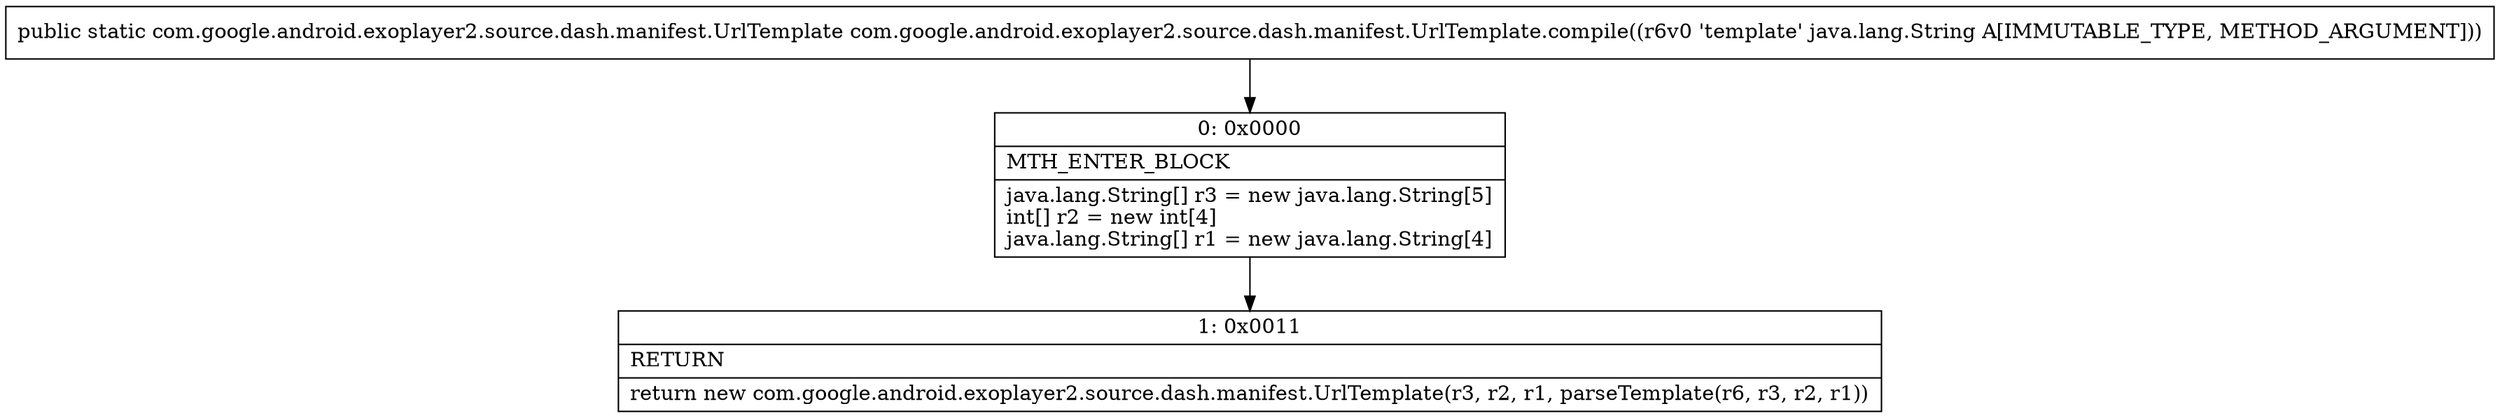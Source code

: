 digraph "CFG forcom.google.android.exoplayer2.source.dash.manifest.UrlTemplate.compile(Ljava\/lang\/String;)Lcom\/google\/android\/exoplayer2\/source\/dash\/manifest\/UrlTemplate;" {
Node_0 [shape=record,label="{0\:\ 0x0000|MTH_ENTER_BLOCK\l|java.lang.String[] r3 = new java.lang.String[5]\lint[] r2 = new int[4]\ljava.lang.String[] r1 = new java.lang.String[4]\l}"];
Node_1 [shape=record,label="{1\:\ 0x0011|RETURN\l|return new com.google.android.exoplayer2.source.dash.manifest.UrlTemplate(r3, r2, r1, parseTemplate(r6, r3, r2, r1))\l}"];
MethodNode[shape=record,label="{public static com.google.android.exoplayer2.source.dash.manifest.UrlTemplate com.google.android.exoplayer2.source.dash.manifest.UrlTemplate.compile((r6v0 'template' java.lang.String A[IMMUTABLE_TYPE, METHOD_ARGUMENT])) }"];
MethodNode -> Node_0;
Node_0 -> Node_1;
}

